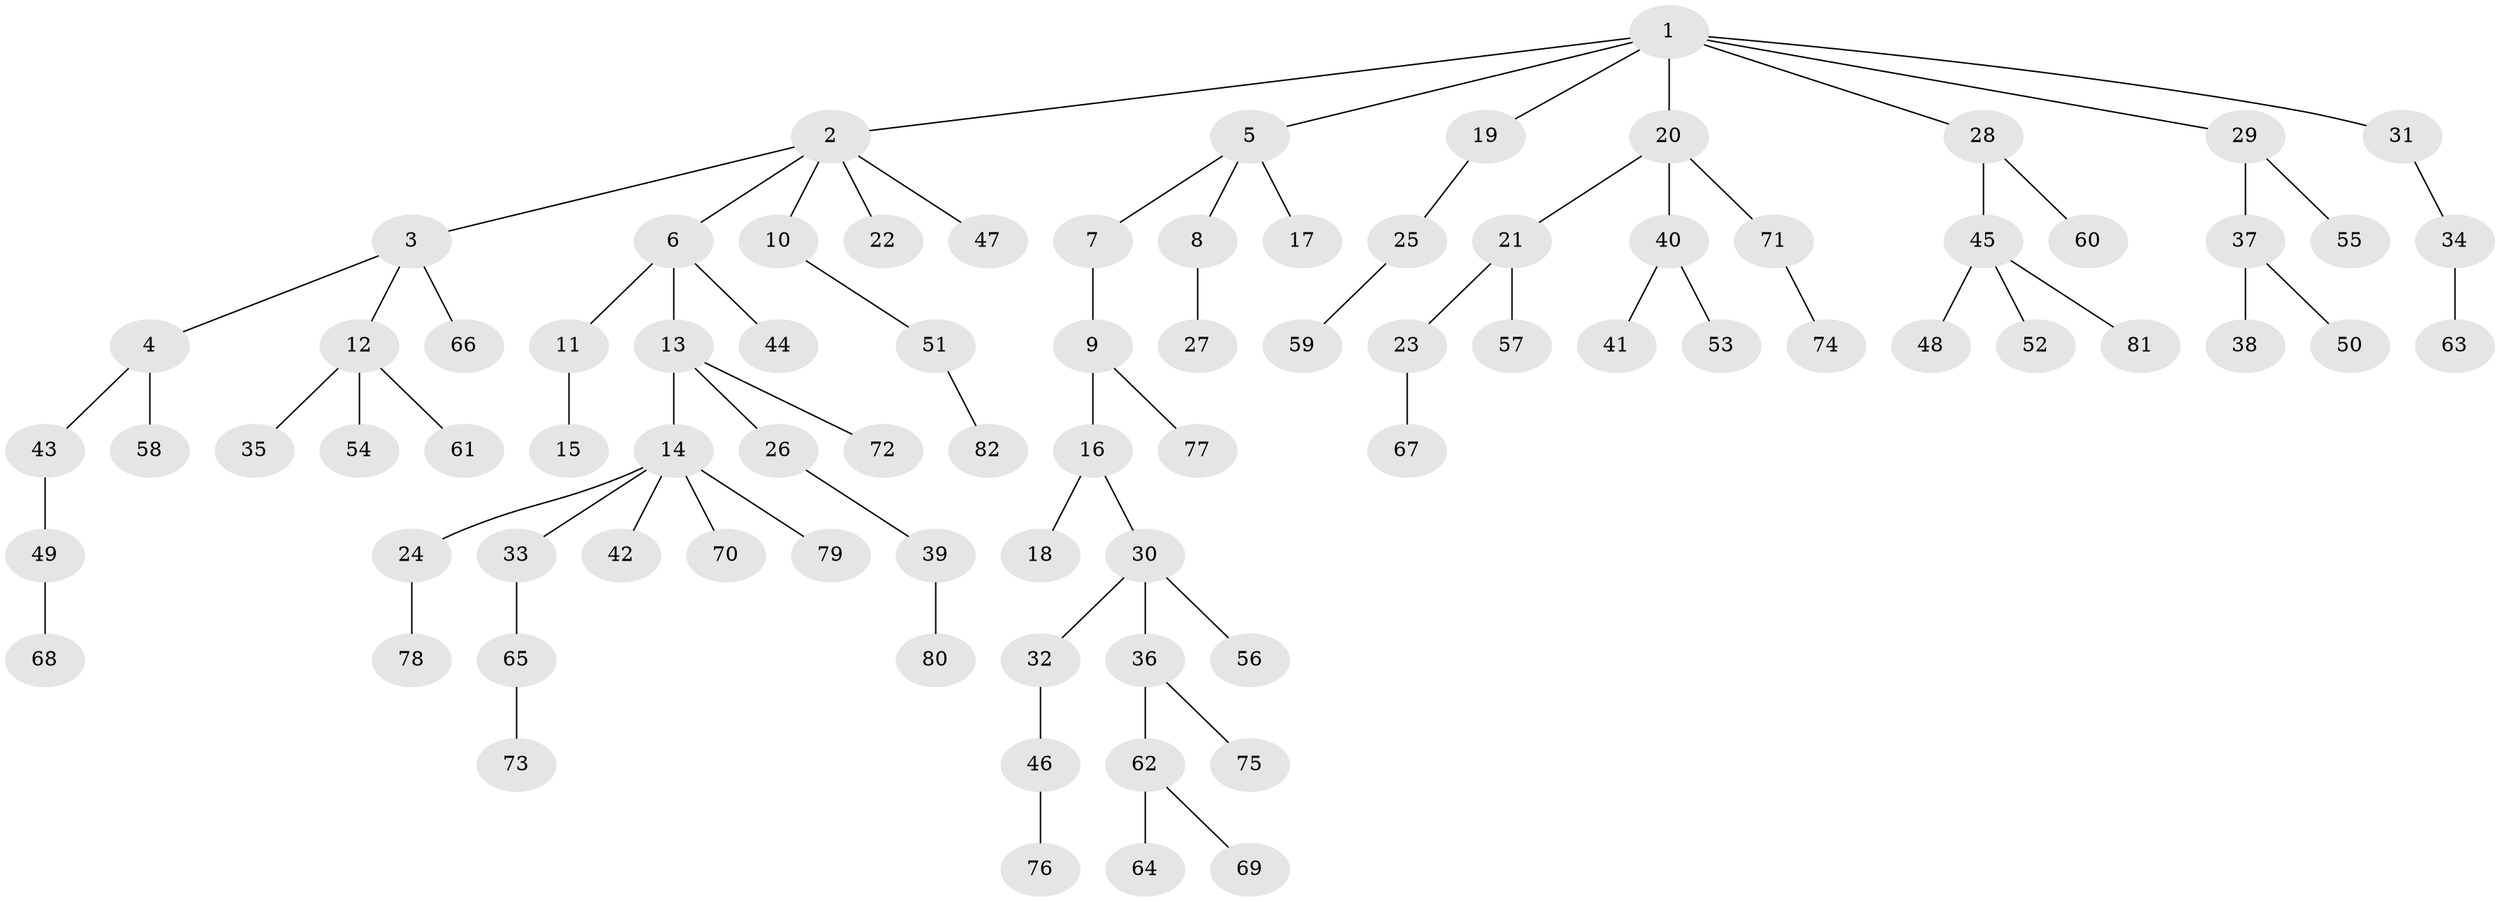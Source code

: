 // coarse degree distribution, {9: 0.01818181818181818, 6: 0.03636363636363636, 3: 0.10909090909090909, 2: 0.2909090909090909, 1: 0.509090909090909, 5: 0.01818181818181818, 4: 0.01818181818181818}
// Generated by graph-tools (version 1.1) at 2025/42/03/06/25 10:42:02]
// undirected, 82 vertices, 81 edges
graph export_dot {
graph [start="1"]
  node [color=gray90,style=filled];
  1;
  2;
  3;
  4;
  5;
  6;
  7;
  8;
  9;
  10;
  11;
  12;
  13;
  14;
  15;
  16;
  17;
  18;
  19;
  20;
  21;
  22;
  23;
  24;
  25;
  26;
  27;
  28;
  29;
  30;
  31;
  32;
  33;
  34;
  35;
  36;
  37;
  38;
  39;
  40;
  41;
  42;
  43;
  44;
  45;
  46;
  47;
  48;
  49;
  50;
  51;
  52;
  53;
  54;
  55;
  56;
  57;
  58;
  59;
  60;
  61;
  62;
  63;
  64;
  65;
  66;
  67;
  68;
  69;
  70;
  71;
  72;
  73;
  74;
  75;
  76;
  77;
  78;
  79;
  80;
  81;
  82;
  1 -- 2;
  1 -- 5;
  1 -- 19;
  1 -- 20;
  1 -- 28;
  1 -- 29;
  1 -- 31;
  2 -- 3;
  2 -- 6;
  2 -- 10;
  2 -- 22;
  2 -- 47;
  3 -- 4;
  3 -- 12;
  3 -- 66;
  4 -- 43;
  4 -- 58;
  5 -- 7;
  5 -- 8;
  5 -- 17;
  6 -- 11;
  6 -- 13;
  6 -- 44;
  7 -- 9;
  8 -- 27;
  9 -- 16;
  9 -- 77;
  10 -- 51;
  11 -- 15;
  12 -- 35;
  12 -- 54;
  12 -- 61;
  13 -- 14;
  13 -- 26;
  13 -- 72;
  14 -- 24;
  14 -- 33;
  14 -- 42;
  14 -- 70;
  14 -- 79;
  16 -- 18;
  16 -- 30;
  19 -- 25;
  20 -- 21;
  20 -- 40;
  20 -- 71;
  21 -- 23;
  21 -- 57;
  23 -- 67;
  24 -- 78;
  25 -- 59;
  26 -- 39;
  28 -- 45;
  28 -- 60;
  29 -- 37;
  29 -- 55;
  30 -- 32;
  30 -- 36;
  30 -- 56;
  31 -- 34;
  32 -- 46;
  33 -- 65;
  34 -- 63;
  36 -- 62;
  36 -- 75;
  37 -- 38;
  37 -- 50;
  39 -- 80;
  40 -- 41;
  40 -- 53;
  43 -- 49;
  45 -- 48;
  45 -- 52;
  45 -- 81;
  46 -- 76;
  49 -- 68;
  51 -- 82;
  62 -- 64;
  62 -- 69;
  65 -- 73;
  71 -- 74;
}
